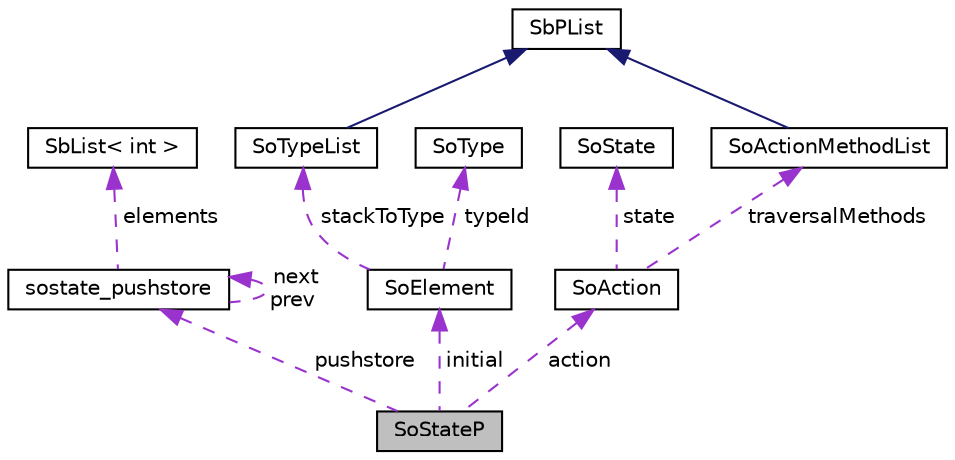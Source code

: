 digraph "SoStateP"
{
 // LATEX_PDF_SIZE
  edge [fontname="Helvetica",fontsize="10",labelfontname="Helvetica",labelfontsize="10"];
  node [fontname="Helvetica",fontsize="10",shape=record];
  Node1 [label="SoStateP",height=0.2,width=0.4,color="black", fillcolor="grey75", style="filled", fontcolor="black",tooltip=" "];
  Node2 -> Node1 [dir="back",color="darkorchid3",fontsize="10",style="dashed",label=" pushstore" ,fontname="Helvetica"];
  Node2 [label="sostate_pushstore",height=0.2,width=0.4,color="black", fillcolor="white", style="filled",URL="$classsostate__pushstore.html",tooltip=" "];
  Node2 -> Node2 [dir="back",color="darkorchid3",fontsize="10",style="dashed",label=" next\nprev" ,fontname="Helvetica"];
  Node3 -> Node2 [dir="back",color="darkorchid3",fontsize="10",style="dashed",label=" elements" ,fontname="Helvetica"];
  Node3 [label="SbList\< int \>",height=0.2,width=0.4,color="black", fillcolor="white", style="filled",URL="$classSbList.html",tooltip=" "];
  Node4 -> Node1 [dir="back",color="darkorchid3",fontsize="10",style="dashed",label=" action" ,fontname="Helvetica"];
  Node4 [label="SoAction",height=0.2,width=0.4,color="black", fillcolor="white", style="filled",URL="$classSoAction.html",tooltip="The SoAction class is the base class for all traversal actions."];
  Node5 -> Node4 [dir="back",color="darkorchid3",fontsize="10",style="dashed",label=" traversalMethods" ,fontname="Helvetica"];
  Node5 [label="SoActionMethodList",height=0.2,width=0.4,color="black", fillcolor="white", style="filled",URL="$classSoActionMethodList.html",tooltip="The SoActionMethodList class contains function pointers for action methods."];
  Node6 -> Node5 [dir="back",color="midnightblue",fontsize="10",style="solid",fontname="Helvetica"];
  Node6 [label="SbPList",height=0.2,width=0.4,color="black", fillcolor="white", style="filled",URL="$classSbPList.html",tooltip="The SbPList class is a container class for void pointers."];
  Node7 -> Node4 [dir="back",color="darkorchid3",fontsize="10",style="dashed",label=" state" ,fontname="Helvetica"];
  Node7 [label="SoState",height=0.2,width=0.4,color="black", fillcolor="white", style="filled",URL="$classSoState.html",tooltip="The SoState class manages the Coin scene graph traversal state data."];
  Node8 -> Node1 [dir="back",color="darkorchid3",fontsize="10",style="dashed",label=" initial" ,fontname="Helvetica"];
  Node8 [label="SoElement",height=0.2,width=0.4,color="black", fillcolor="white", style="filled",URL="$classSoElement.html",tooltip="SoElement is the abstract base class for all elements."];
  Node9 -> Node8 [dir="back",color="darkorchid3",fontsize="10",style="dashed",label=" stackToType" ,fontname="Helvetica"];
  Node9 [label="SoTypeList",height=0.2,width=0.4,color="black", fillcolor="white", style="filled",URL="$classSoTypeList.html",tooltip="The SoTypeList class is a container class for arrays of SoType objects."];
  Node6 -> Node9 [dir="back",color="midnightblue",fontsize="10",style="solid",fontname="Helvetica"];
  Node10 -> Node8 [dir="back",color="darkorchid3",fontsize="10",style="dashed",label=" typeId" ,fontname="Helvetica"];
  Node10 [label="SoType",height=0.2,width=0.4,color="black", fillcolor="white", style="filled",URL="$classSoType.html",tooltip="The SoType class is the basis for the runtime type system in Coin."];
}
